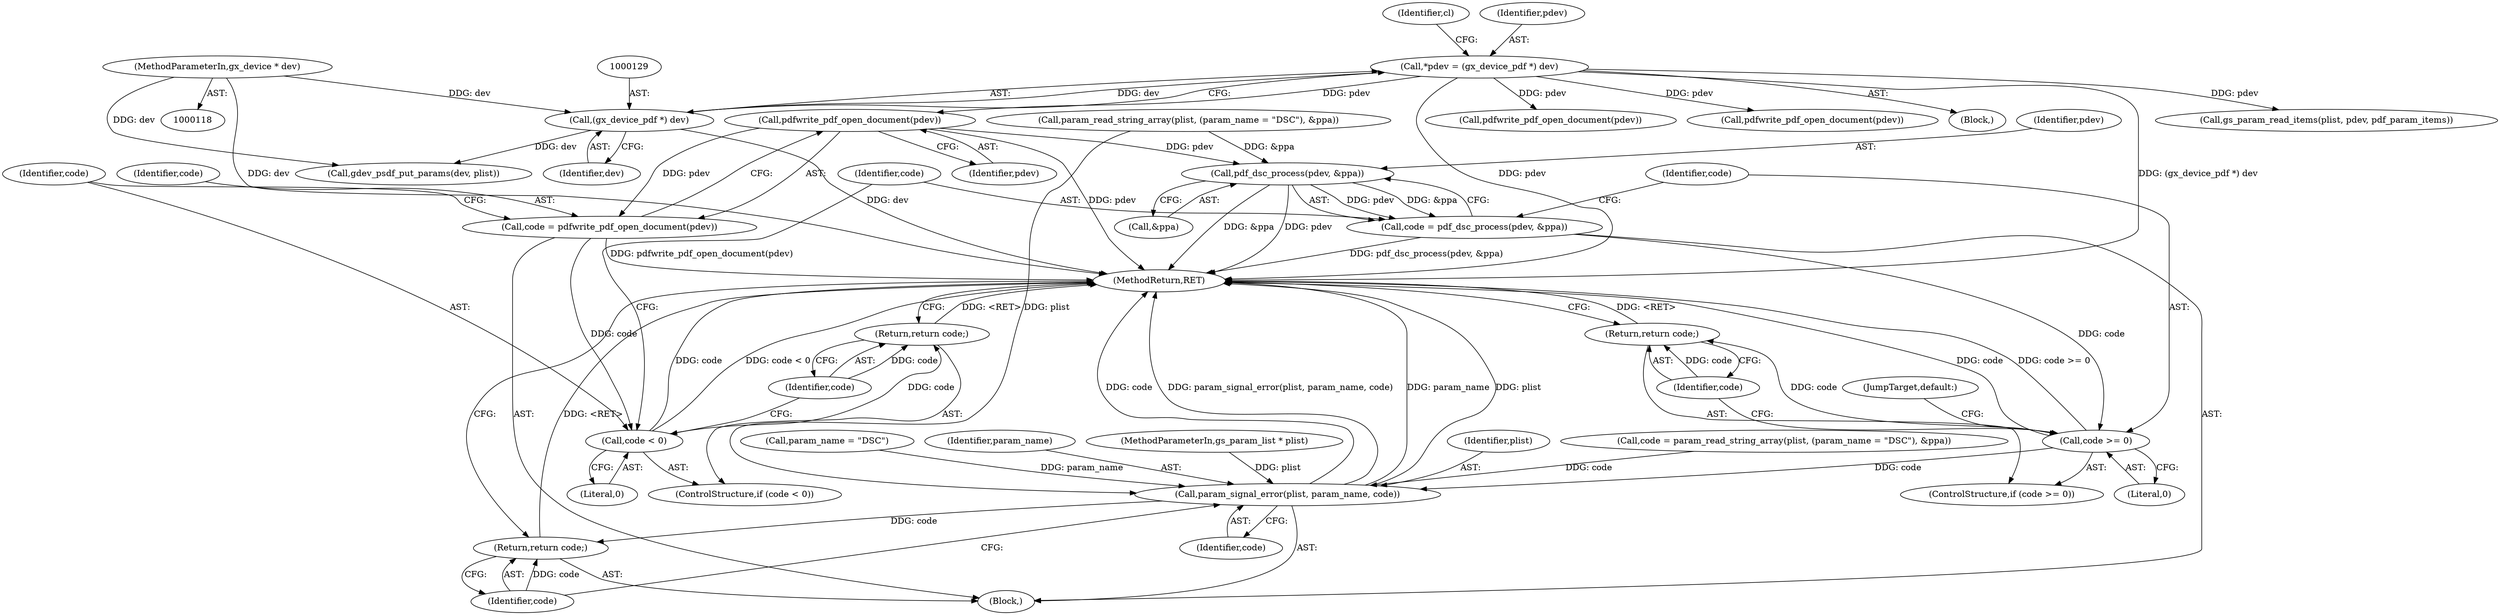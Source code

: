 digraph "0_ghostscript_c3476dde7743761a4e1d39a631716199b696b880@API" {
"1000219" [label="(Call,pdfwrite_pdf_open_document(pdev))"];
"1000126" [label="(Call,*pdev = (gx_device_pdf *) dev)"];
"1000128" [label="(Call,(gx_device_pdf *) dev)"];
"1000119" [label="(MethodParameterIn,gx_device * dev)"];
"1000217" [label="(Call,code = pdfwrite_pdf_open_document(pdev))"];
"1000222" [label="(Call,code < 0)"];
"1000225" [label="(Return,return code;)"];
"1000229" [label="(Call,pdf_dsc_process(pdev, &ppa))"];
"1000227" [label="(Call,code = pdf_dsc_process(pdev, &ppa))"];
"1000234" [label="(Call,code >= 0)"];
"1000237" [label="(Return,return code;)"];
"1000240" [label="(Call,param_signal_error(plist, param_name, code))"];
"1000244" [label="(Return,return code;)"];
"1000241" [label="(Identifier,plist)"];
"1000551" [label="(Call,gs_param_read_items(plist, pdev, pdf_param_items))"];
"1000221" [label="(ControlStructure,if (code < 0))"];
"1000217" [label="(Call,code = pdfwrite_pdf_open_document(pdev))"];
"1000224" [label="(Literal,0)"];
"1000227" [label="(Call,code = pdf_dsc_process(pdev, &ppa))"];
"1000228" [label="(Identifier,code)"];
"1000226" [label="(Identifier,code)"];
"1000239" [label="(JumpTarget,default:)"];
"1000219" [label="(Call,pdfwrite_pdf_open_document(pdev))"];
"1000133" [label="(Identifier,cl)"];
"1000206" [label="(Call,param_read_string_array(plist, (param_name = \"DSC\"), &ppa))"];
"1000245" [label="(Identifier,code)"];
"1000229" [label="(Call,pdf_dsc_process(pdev, &ppa))"];
"1000204" [label="(Call,code = param_read_string_array(plist, (param_name = \"DSC\"), &ppa))"];
"1000240" [label="(Call,param_signal_error(plist, param_name, code))"];
"1000230" [label="(Identifier,pdev)"];
"1000243" [label="(Identifier,code)"];
"1000215" [label="(Block,)"];
"1000275" [label="(Call,pdfwrite_pdf_open_document(pdev))"];
"1000233" [label="(ControlStructure,if (code >= 0))"];
"1000127" [label="(Identifier,pdev)"];
"1001551" [label="(MethodReturn,RET)"];
"1000234" [label="(Call,code >= 0)"];
"1000225" [label="(Return,return code;)"];
"1000235" [label="(Identifier,code)"];
"1000220" [label="(Identifier,pdev)"];
"1000231" [label="(Call,&ppa)"];
"1000237" [label="(Return,return code;)"];
"1000959" [label="(Call,gdev_psdf_put_params(dev, plist))"];
"1000175" [label="(Call,pdfwrite_pdf_open_document(pdev))"];
"1000208" [label="(Call,param_name = \"DSC\")"];
"1000238" [label="(Identifier,code)"];
"1000244" [label="(Return,return code;)"];
"1000236" [label="(Literal,0)"];
"1000222" [label="(Call,code < 0)"];
"1000242" [label="(Identifier,param_name)"];
"1000121" [label="(MethodParameterIn,gs_param_list * plist)"];
"1000119" [label="(MethodParameterIn,gx_device * dev)"];
"1000218" [label="(Identifier,code)"];
"1000223" [label="(Identifier,code)"];
"1000122" [label="(Block,)"];
"1000126" [label="(Call,*pdev = (gx_device_pdf *) dev)"];
"1000130" [label="(Identifier,dev)"];
"1000128" [label="(Call,(gx_device_pdf *) dev)"];
"1000219" -> "1000217"  [label="AST: "];
"1000219" -> "1000220"  [label="CFG: "];
"1000220" -> "1000219"  [label="AST: "];
"1000217" -> "1000219"  [label="CFG: "];
"1000219" -> "1001551"  [label="DDG: pdev"];
"1000219" -> "1000217"  [label="DDG: pdev"];
"1000126" -> "1000219"  [label="DDG: pdev"];
"1000219" -> "1000229"  [label="DDG: pdev"];
"1000126" -> "1000122"  [label="AST: "];
"1000126" -> "1000128"  [label="CFG: "];
"1000127" -> "1000126"  [label="AST: "];
"1000128" -> "1000126"  [label="AST: "];
"1000133" -> "1000126"  [label="CFG: "];
"1000126" -> "1001551"  [label="DDG: pdev"];
"1000126" -> "1001551"  [label="DDG: (gx_device_pdf *) dev"];
"1000128" -> "1000126"  [label="DDG: dev"];
"1000126" -> "1000175"  [label="DDG: pdev"];
"1000126" -> "1000275"  [label="DDG: pdev"];
"1000126" -> "1000551"  [label="DDG: pdev"];
"1000128" -> "1000130"  [label="CFG: "];
"1000129" -> "1000128"  [label="AST: "];
"1000130" -> "1000128"  [label="AST: "];
"1000128" -> "1001551"  [label="DDG: dev"];
"1000119" -> "1000128"  [label="DDG: dev"];
"1000128" -> "1000959"  [label="DDG: dev"];
"1000119" -> "1000118"  [label="AST: "];
"1000119" -> "1001551"  [label="DDG: dev"];
"1000119" -> "1000959"  [label="DDG: dev"];
"1000217" -> "1000215"  [label="AST: "];
"1000218" -> "1000217"  [label="AST: "];
"1000223" -> "1000217"  [label="CFG: "];
"1000217" -> "1001551"  [label="DDG: pdfwrite_pdf_open_document(pdev)"];
"1000217" -> "1000222"  [label="DDG: code"];
"1000222" -> "1000221"  [label="AST: "];
"1000222" -> "1000224"  [label="CFG: "];
"1000223" -> "1000222"  [label="AST: "];
"1000224" -> "1000222"  [label="AST: "];
"1000226" -> "1000222"  [label="CFG: "];
"1000228" -> "1000222"  [label="CFG: "];
"1000222" -> "1001551"  [label="DDG: code"];
"1000222" -> "1001551"  [label="DDG: code < 0"];
"1000222" -> "1000225"  [label="DDG: code"];
"1000225" -> "1000221"  [label="AST: "];
"1000225" -> "1000226"  [label="CFG: "];
"1000226" -> "1000225"  [label="AST: "];
"1001551" -> "1000225"  [label="CFG: "];
"1000225" -> "1001551"  [label="DDG: <RET>"];
"1000226" -> "1000225"  [label="DDG: code"];
"1000229" -> "1000227"  [label="AST: "];
"1000229" -> "1000231"  [label="CFG: "];
"1000230" -> "1000229"  [label="AST: "];
"1000231" -> "1000229"  [label="AST: "];
"1000227" -> "1000229"  [label="CFG: "];
"1000229" -> "1001551"  [label="DDG: &ppa"];
"1000229" -> "1001551"  [label="DDG: pdev"];
"1000229" -> "1000227"  [label="DDG: pdev"];
"1000229" -> "1000227"  [label="DDG: &ppa"];
"1000206" -> "1000229"  [label="DDG: &ppa"];
"1000227" -> "1000215"  [label="AST: "];
"1000228" -> "1000227"  [label="AST: "];
"1000235" -> "1000227"  [label="CFG: "];
"1000227" -> "1001551"  [label="DDG: pdf_dsc_process(pdev, &ppa)"];
"1000227" -> "1000234"  [label="DDG: code"];
"1000234" -> "1000233"  [label="AST: "];
"1000234" -> "1000236"  [label="CFG: "];
"1000235" -> "1000234"  [label="AST: "];
"1000236" -> "1000234"  [label="AST: "];
"1000238" -> "1000234"  [label="CFG: "];
"1000239" -> "1000234"  [label="CFG: "];
"1000234" -> "1001551"  [label="DDG: code"];
"1000234" -> "1001551"  [label="DDG: code >= 0"];
"1000234" -> "1000237"  [label="DDG: code"];
"1000234" -> "1000240"  [label="DDG: code"];
"1000237" -> "1000233"  [label="AST: "];
"1000237" -> "1000238"  [label="CFG: "];
"1000238" -> "1000237"  [label="AST: "];
"1001551" -> "1000237"  [label="CFG: "];
"1000237" -> "1001551"  [label="DDG: <RET>"];
"1000238" -> "1000237"  [label="DDG: code"];
"1000240" -> "1000215"  [label="AST: "];
"1000240" -> "1000243"  [label="CFG: "];
"1000241" -> "1000240"  [label="AST: "];
"1000242" -> "1000240"  [label="AST: "];
"1000243" -> "1000240"  [label="AST: "];
"1000245" -> "1000240"  [label="CFG: "];
"1000240" -> "1001551"  [label="DDG: param_signal_error(plist, param_name, code)"];
"1000240" -> "1001551"  [label="DDG: param_name"];
"1000240" -> "1001551"  [label="DDG: plist"];
"1000240" -> "1001551"  [label="DDG: code"];
"1000206" -> "1000240"  [label="DDG: plist"];
"1000121" -> "1000240"  [label="DDG: plist"];
"1000208" -> "1000240"  [label="DDG: param_name"];
"1000204" -> "1000240"  [label="DDG: code"];
"1000240" -> "1000244"  [label="DDG: code"];
"1000244" -> "1000215"  [label="AST: "];
"1000244" -> "1000245"  [label="CFG: "];
"1000245" -> "1000244"  [label="AST: "];
"1001551" -> "1000244"  [label="CFG: "];
"1000244" -> "1001551"  [label="DDG: <RET>"];
"1000245" -> "1000244"  [label="DDG: code"];
}
